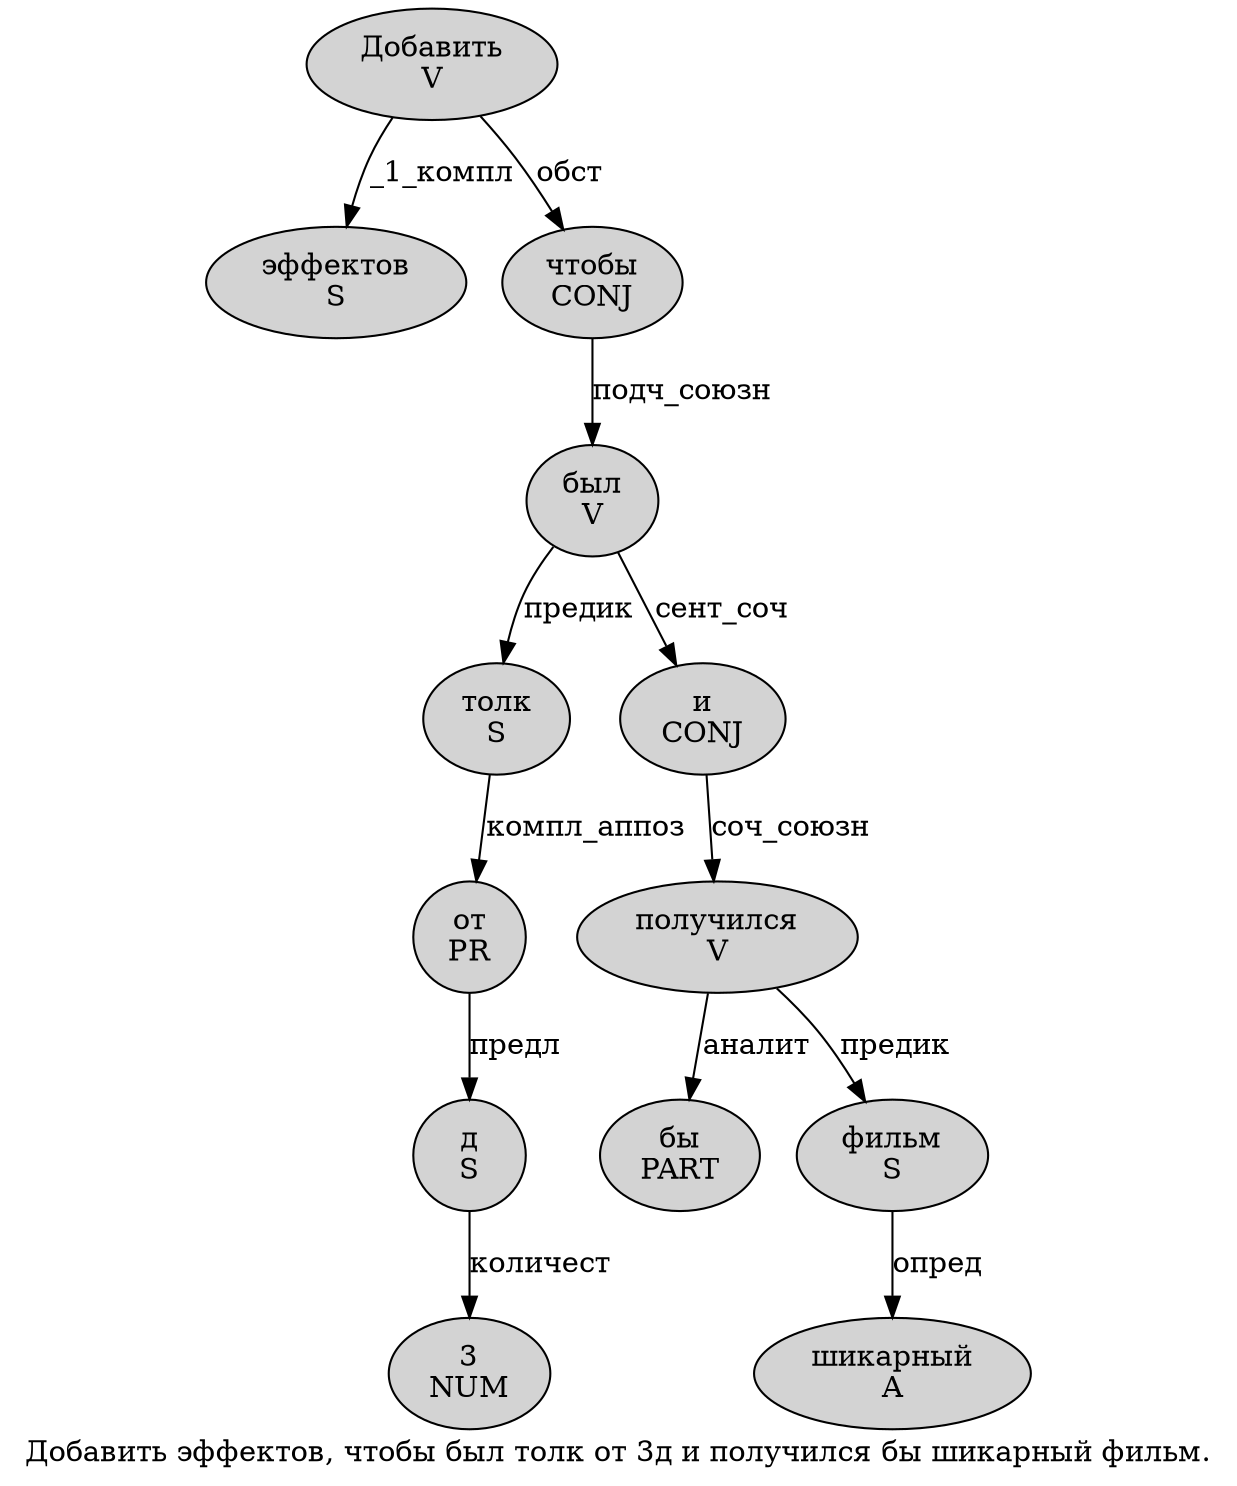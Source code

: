 digraph SENTENCE_4663 {
	graph [label="Добавить эффектов, чтобы был толк от 3д и получился бы шикарный фильм."]
	node [style=filled]
		0 [label="Добавить
V" color="" fillcolor=lightgray penwidth=1 shape=ellipse]
		1 [label="эффектов
S" color="" fillcolor=lightgray penwidth=1 shape=ellipse]
		3 [label="чтобы
CONJ" color="" fillcolor=lightgray penwidth=1 shape=ellipse]
		4 [label="был
V" color="" fillcolor=lightgray penwidth=1 shape=ellipse]
		5 [label="толк
S" color="" fillcolor=lightgray penwidth=1 shape=ellipse]
		6 [label="от
PR" color="" fillcolor=lightgray penwidth=1 shape=ellipse]
		7 [label="3
NUM" color="" fillcolor=lightgray penwidth=1 shape=ellipse]
		8 [label="д
S" color="" fillcolor=lightgray penwidth=1 shape=ellipse]
		9 [label="и
CONJ" color="" fillcolor=lightgray penwidth=1 shape=ellipse]
		10 [label="получился
V" color="" fillcolor=lightgray penwidth=1 shape=ellipse]
		11 [label="бы
PART" color="" fillcolor=lightgray penwidth=1 shape=ellipse]
		12 [label="шикарный
A" color="" fillcolor=lightgray penwidth=1 shape=ellipse]
		13 [label="фильм
S" color="" fillcolor=lightgray penwidth=1 shape=ellipse]
			6 -> 8 [label="предл"]
			8 -> 7 [label="количест"]
			9 -> 10 [label="соч_союзн"]
			5 -> 6 [label="компл_аппоз"]
			0 -> 1 [label="_1_компл"]
			0 -> 3 [label="обст"]
			4 -> 5 [label="предик"]
			4 -> 9 [label="сент_соч"]
			13 -> 12 [label="опред"]
			3 -> 4 [label="подч_союзн"]
			10 -> 11 [label="аналит"]
			10 -> 13 [label="предик"]
}